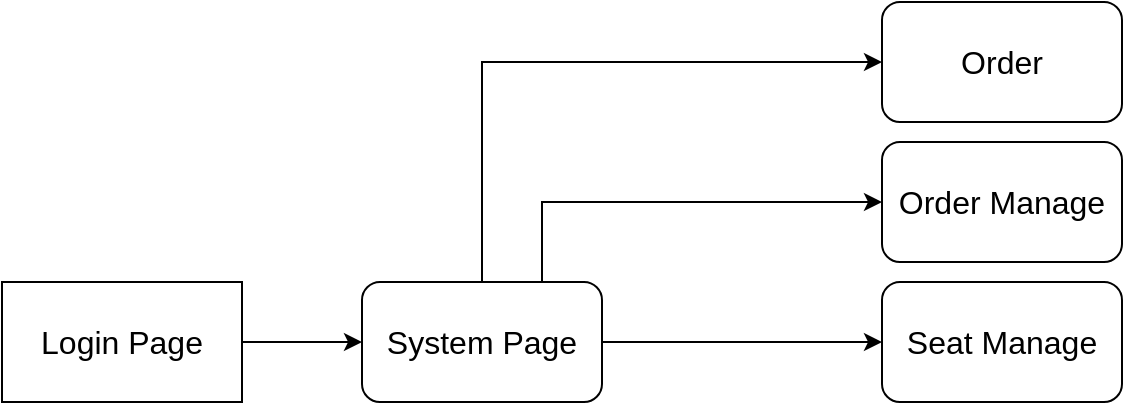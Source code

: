 <mxfile version="15.7.3" type="github">
  <diagram id="4axx9qkmIqPqzi4nAe2V" name="第1頁">
    <mxGraphModel dx="985" dy="610" grid="1" gridSize="10" guides="1" tooltips="1" connect="1" arrows="1" fold="1" page="1" pageScale="1" pageWidth="1627" pageHeight="2269" math="0" shadow="0">
      <root>
        <mxCell id="WIyWlLk6GJQsqaUBKTNV-0" />
        <mxCell id="WIyWlLk6GJQsqaUBKTNV-1" parent="WIyWlLk6GJQsqaUBKTNV-0" />
        <mxCell id="YhTsLCbHxWCgyZ_T9AaN-8" value="Order" style="whiteSpace=wrap;html=1;rounded=1;fontSize=16;" parent="WIyWlLk6GJQsqaUBKTNV-1" vertex="1">
          <mxGeometry x="470" y="70" width="120" height="60" as="geometry" />
        </mxCell>
        <mxCell id="YhTsLCbHxWCgyZ_T9AaN-11" value="Order Manage" style="whiteSpace=wrap;html=1;rounded=1;fontSize=16;" parent="WIyWlLk6GJQsqaUBKTNV-1" vertex="1">
          <mxGeometry x="470" y="140" width="120" height="60" as="geometry" />
        </mxCell>
        <mxCell id="R0W_apECrq1x95nIaRUj-2" style="edgeStyle=orthogonalEdgeStyle;rounded=0;orthogonalLoop=1;jettySize=auto;html=1;entryX=0;entryY=0.5;entryDx=0;entryDy=0;fontSize=16;" edge="1" parent="WIyWlLk6GJQsqaUBKTNV-1" source="R0W_apECrq1x95nIaRUj-0" target="R0W_apECrq1x95nIaRUj-1">
          <mxGeometry relative="1" as="geometry" />
        </mxCell>
        <mxCell id="R0W_apECrq1x95nIaRUj-0" value="Login Page" style="rounded=0;whiteSpace=wrap;html=1;fontSize=16;" vertex="1" parent="WIyWlLk6GJQsqaUBKTNV-1">
          <mxGeometry x="30" y="210" width="120" height="60" as="geometry" />
        </mxCell>
        <mxCell id="R0W_apECrq1x95nIaRUj-3" style="edgeStyle=orthogonalEdgeStyle;rounded=0;orthogonalLoop=1;jettySize=auto;html=1;entryX=0;entryY=0.5;entryDx=0;entryDy=0;fontSize=16;" edge="1" parent="WIyWlLk6GJQsqaUBKTNV-1" source="R0W_apECrq1x95nIaRUj-1" target="YhTsLCbHxWCgyZ_T9AaN-8">
          <mxGeometry relative="1" as="geometry">
            <Array as="points">
              <mxPoint x="270" y="100" />
            </Array>
          </mxGeometry>
        </mxCell>
        <mxCell id="R0W_apECrq1x95nIaRUj-4" style="edgeStyle=orthogonalEdgeStyle;rounded=0;orthogonalLoop=1;jettySize=auto;html=1;exitX=0.75;exitY=0;exitDx=0;exitDy=0;entryX=0;entryY=0.5;entryDx=0;entryDy=0;fontSize=16;" edge="1" parent="WIyWlLk6GJQsqaUBKTNV-1" source="R0W_apECrq1x95nIaRUj-1" target="YhTsLCbHxWCgyZ_T9AaN-11">
          <mxGeometry relative="1" as="geometry">
            <Array as="points">
              <mxPoint x="300" y="170" />
            </Array>
          </mxGeometry>
        </mxCell>
        <mxCell id="R0W_apECrq1x95nIaRUj-12" value="" style="edgeStyle=orthogonalEdgeStyle;rounded=0;orthogonalLoop=1;jettySize=auto;html=1;fontSize=16;" edge="1" parent="WIyWlLk6GJQsqaUBKTNV-1" source="R0W_apECrq1x95nIaRUj-1" target="R0W_apECrq1x95nIaRUj-11">
          <mxGeometry relative="1" as="geometry" />
        </mxCell>
        <mxCell id="R0W_apECrq1x95nIaRUj-1" value="System Page" style="rounded=1;whiteSpace=wrap;html=1;fontSize=16;" vertex="1" parent="WIyWlLk6GJQsqaUBKTNV-1">
          <mxGeometry x="210" y="210" width="120" height="60" as="geometry" />
        </mxCell>
        <mxCell id="R0W_apECrq1x95nIaRUj-11" value="Seat Manage" style="whiteSpace=wrap;html=1;rounded=1;fontSize=16;" vertex="1" parent="WIyWlLk6GJQsqaUBKTNV-1">
          <mxGeometry x="470" y="210" width="120" height="60" as="geometry" />
        </mxCell>
      </root>
    </mxGraphModel>
  </diagram>
</mxfile>

